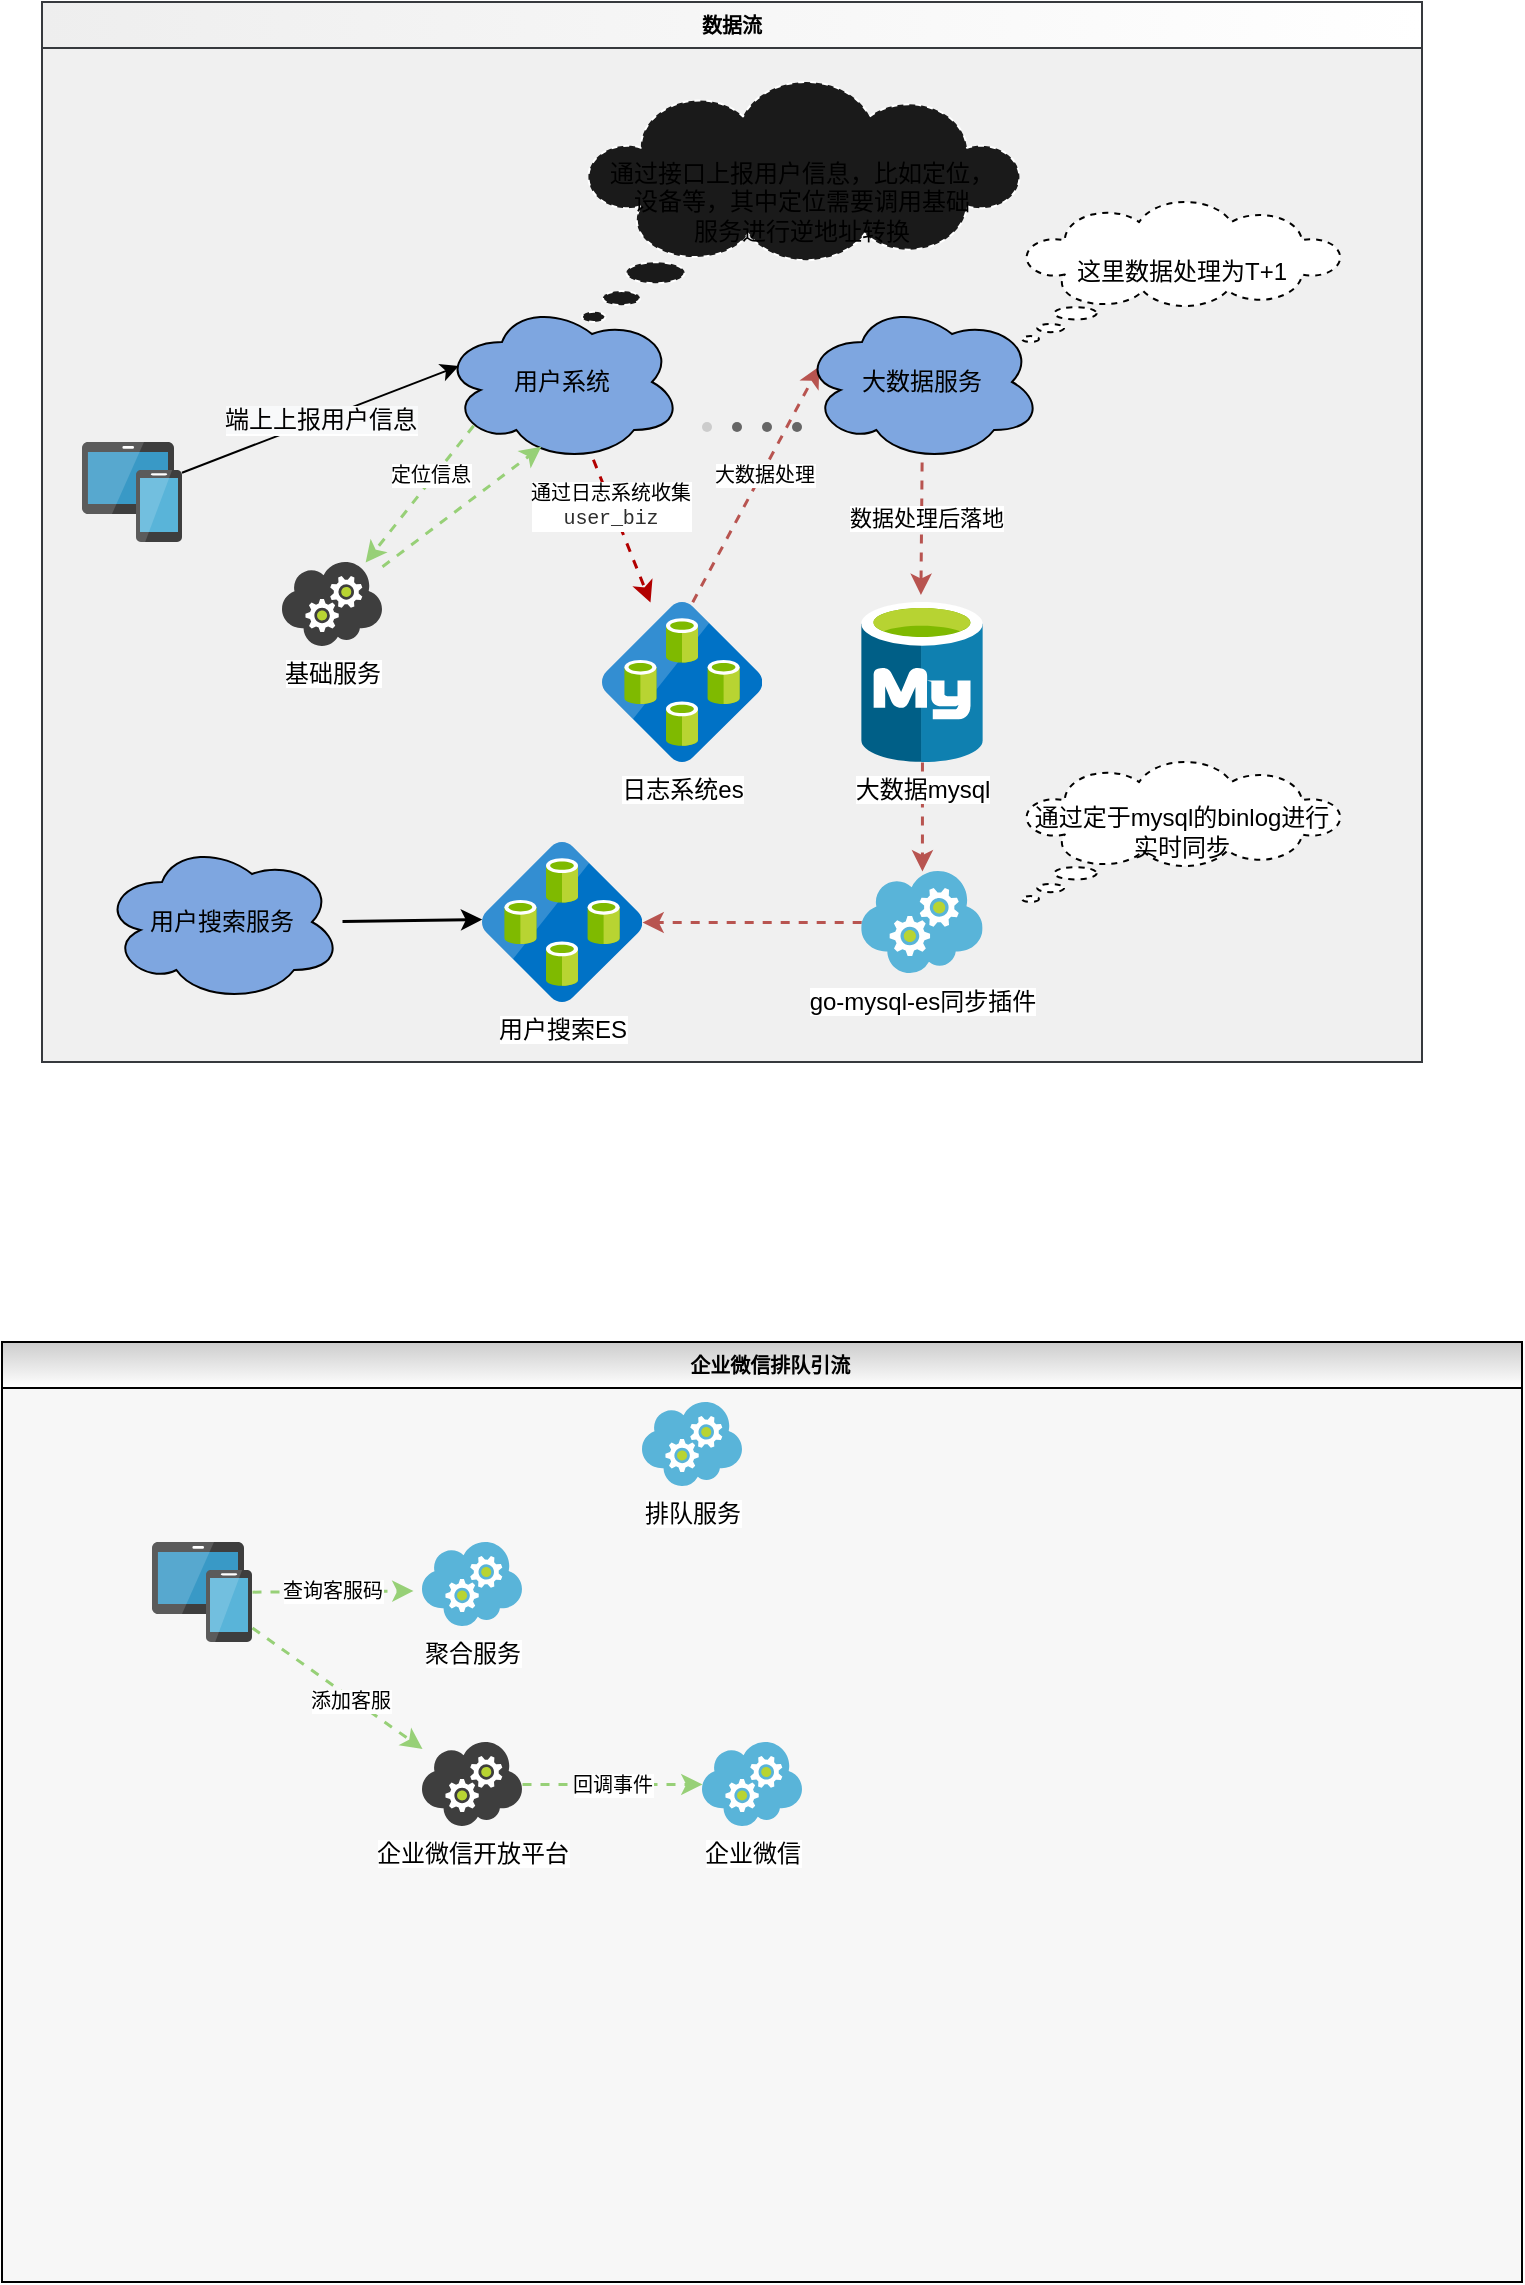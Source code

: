 <mxfile>
    <diagram id="5ELRszYO8C1h0JJzNTCh" name="第 1 页">
        <mxGraphModel dx="898" dy="635" grid="1" gridSize="10" guides="1" tooltips="1" connect="1" arrows="1" fold="1" page="1" pageScale="1" pageWidth="3300" pageHeight="4681" background="none" math="0" shadow="0">
            <root>
                <mxCell id="0"/>
                <mxCell id="1" parent="0"/>
                <mxCell id="WSn1wI4g_E6U5KO4R4vN-63" value="数据流" style="swimlane;fontSize=10;fillColor=#eeeeee;swimlaneFillColor=#F0F0F0;strokeColor=#36393d;gradientColor=#ffffff;gradientDirection=east;" parent="1" vertex="1">
                    <mxGeometry x="160" y="160" width="690" height="530" as="geometry">
                        <mxRectangle x="160" y="160" width="80" height="23" as="alternateBounds"/>
                    </mxGeometry>
                </mxCell>
                <mxCell id="WSn1wI4g_E6U5KO4R4vN-22" style="edgeStyle=none;orthogonalLoop=1;jettySize=auto;html=1;strokeWidth=1.5;fontSize=8;rounded=0;noJump=0;fillColor=#e51400;strokeColor=#B20000;dashed=1;" parent="1" source="WSn1wI4g_E6U5KO4R4vN-1" target="WSn1wI4g_E6U5KO4R4vN-31" edge="1">
                    <mxGeometry relative="1" as="geometry">
                        <mxPoint x="420" y="450" as="targetPoint"/>
                    </mxGeometry>
                </mxCell>
                <mxCell id="WSn1wI4g_E6U5KO4R4vN-23" value="通过日志系统收集&lt;br style=&quot;font-size: 10px;&quot;&gt;&lt;span style=&quot;color: rgb(45, 45, 45); font-family: &amp;quot;Roboto Mono&amp;quot;, Consolas, Menlo, Courier, monospace; font-size: 10px; letter-spacing: -0.07px; text-align: start;&quot;&gt;user_biz&lt;/span&gt;" style="edgeLabel;html=1;align=center;verticalAlign=middle;resizable=0;points=[];fontSize=10;" parent="WSn1wI4g_E6U5KO4R4vN-22" vertex="1" connectable="0">
                    <mxGeometry x="-0.35" y="-1" relative="1" as="geometry">
                        <mxPoint as="offset"/>
                    </mxGeometry>
                </mxCell>
                <mxCell id="WSn1wI4g_E6U5KO4R4vN-50" style="edgeStyle=none;rounded=0;sketch=0;orthogonalLoop=1;jettySize=auto;html=1;exitX=0.13;exitY=0.77;exitDx=0;exitDy=0;exitPerimeter=0;shadow=0;fontSize=10;startFill=1;endFill=1;strokeColor=#97D077;strokeWidth=1.5;dashed=1;" parent="1" source="WSn1wI4g_E6U5KO4R4vN-1" target="WSn1wI4g_E6U5KO4R4vN-49" edge="1">
                    <mxGeometry relative="1" as="geometry"/>
                </mxCell>
                <mxCell id="WSn1wI4g_E6U5KO4R4vN-52" value="定位信息" style="edgeLabel;html=1;align=center;verticalAlign=middle;resizable=0;points=[];fontSize=10;" parent="WSn1wI4g_E6U5KO4R4vN-50" vertex="1" connectable="0">
                    <mxGeometry x="-0.251" y="-2" relative="1" as="geometry">
                        <mxPoint as="offset"/>
                    </mxGeometry>
                </mxCell>
                <mxCell id="WSn1wI4g_E6U5KO4R4vN-1" value="用户系统" style="ellipse;shape=cloud;whiteSpace=wrap;html=1;fillColor=#7EA6E0;" parent="1" vertex="1">
                    <mxGeometry x="360" y="310" width="120" height="80" as="geometry"/>
                </mxCell>
                <mxCell id="WSn1wI4g_E6U5KO4R4vN-15" value="&lt;span style=&quot;font-size: 12px; background-color: rgb(248, 249, 250);&quot;&gt;端上上报用户信息&lt;/span&gt;" style="rounded=0;orthogonalLoop=1;jettySize=auto;html=1;entryX=0.07;entryY=0.4;entryDx=0;entryDy=0;entryPerimeter=0;startFill=1;endFill=1;" parent="1" source="WSn1wI4g_E6U5KO4R4vN-7" target="WSn1wI4g_E6U5KO4R4vN-1" edge="1">
                    <mxGeometry relative="1" as="geometry"/>
                </mxCell>
                <mxCell id="WSn1wI4g_E6U5KO4R4vN-7" value="" style="sketch=0;aspect=fixed;html=1;points=[];align=center;image;fontSize=12;image=img/lib/mscae/Devices_Groups.svg;fillColor=#CCCCCC;" parent="1" vertex="1">
                    <mxGeometry x="180" y="380" width="50" height="50" as="geometry"/>
                </mxCell>
                <mxCell id="WSn1wI4g_E6U5KO4R4vN-25" style="edgeStyle=none;rounded=1;orthogonalLoop=1;jettySize=auto;html=1;entryX=0.07;entryY=0.4;entryDx=0;entryDy=0;entryPerimeter=0;fillColor=#f8cecc;strokeColor=#b85450;dashed=1;strokeWidth=1.5;exitX=0.564;exitY=-0.002;exitDx=0;exitDy=0;exitPerimeter=0;" parent="1" source="WSn1wI4g_E6U5KO4R4vN-31" target="WSn1wI4g_E6U5KO4R4vN-24" edge="1">
                    <mxGeometry relative="1" as="geometry">
                        <mxPoint x="450" y="455.421" as="sourcePoint"/>
                    </mxGeometry>
                </mxCell>
                <mxCell id="WSn1wI4g_E6U5KO4R4vN-26" value="大数据处理" style="edgeLabel;html=1;align=center;verticalAlign=middle;resizable=0;points=[];fontSize=10;" parent="WSn1wI4g_E6U5KO4R4vN-25" vertex="1" connectable="0">
                    <mxGeometry x="0.089" y="-1" relative="1" as="geometry">
                        <mxPoint as="offset"/>
                    </mxGeometry>
                </mxCell>
                <mxCell id="WSn1wI4g_E6U5KO4R4vN-28" style="edgeStyle=none;rounded=1;orthogonalLoop=1;jettySize=auto;html=1;entryX=0.487;entryY=-0.047;entryDx=0;entryDy=0;entryPerimeter=0;strokeColor=#b85450;fillColor=#f8cecc;dashed=1;strokeWidth=1.5;" parent="1" source="WSn1wI4g_E6U5KO4R4vN-24" target="WSn1wI4g_E6U5KO4R4vN-30" edge="1">
                    <mxGeometry relative="1" as="geometry">
                        <mxPoint x="600" y="450" as="targetPoint"/>
                    </mxGeometry>
                </mxCell>
                <mxCell id="WSn1wI4g_E6U5KO4R4vN-29" value="数据处理后落地" style="edgeLabel;html=1;align=center;verticalAlign=middle;resizable=0;points=[];" parent="WSn1wI4g_E6U5KO4R4vN-28" vertex="1" connectable="0">
                    <mxGeometry x="-0.167" y="2" relative="1" as="geometry">
                        <mxPoint as="offset"/>
                    </mxGeometry>
                </mxCell>
                <mxCell id="WSn1wI4g_E6U5KO4R4vN-24" value="大数据服务" style="ellipse;shape=cloud;whiteSpace=wrap;html=1;fillColor=#7EA6E0;" parent="1" vertex="1">
                    <mxGeometry x="540" y="310" width="120" height="80" as="geometry"/>
                </mxCell>
                <mxCell id="WSn1wI4g_E6U5KO4R4vN-36" style="edgeStyle=none;rounded=1;orthogonalLoop=1;jettySize=auto;html=1;strokeColor=#b85450;fillColor=#f8cecc;dashed=1;strokeWidth=1.5;" parent="1" source="WSn1wI4g_E6U5KO4R4vN-30" target="WSn1wI4g_E6U5KO4R4vN-35" edge="1">
                    <mxGeometry relative="1" as="geometry"/>
                </mxCell>
                <mxCell id="WSn1wI4g_E6U5KO4R4vN-30" value="大数据mysql" style="sketch=0;aspect=fixed;html=1;points=[];align=center;image;fontSize=12;image=img/lib/mscae/Azure_Database_for_MySQL_servers.svg;fillColor=#CCCCCC;" parent="1" vertex="1">
                    <mxGeometry x="569.6" y="460" width="60.8" height="80" as="geometry"/>
                </mxCell>
                <mxCell id="WSn1wI4g_E6U5KO4R4vN-31" value="日志系统es" style="sketch=0;aspect=fixed;html=1;points=[];align=center;image;fontSize=12;image=img/lib/mscae/Elastic_Database_Pools.svg;fillColor=#CCCCCC;" parent="1" vertex="1">
                    <mxGeometry x="440" y="460" width="80" height="80" as="geometry"/>
                </mxCell>
                <mxCell id="WSn1wI4g_E6U5KO4R4vN-34" value="用户搜索ES" style="sketch=0;aspect=fixed;html=1;points=[];align=center;image;fontSize=12;image=img/lib/mscae/Elastic_Database_Pools.svg;fillColor=#CCCCCC;" parent="1" vertex="1">
                    <mxGeometry x="380" y="580" width="80" height="80" as="geometry"/>
                </mxCell>
                <mxCell id="WSn1wI4g_E6U5KO4R4vN-37" style="edgeStyle=none;rounded=1;orthogonalLoop=1;jettySize=auto;html=1;strokeColor=#b85450;fillColor=#f8cecc;dashed=1;strokeWidth=1.5;" parent="1" source="WSn1wI4g_E6U5KO4R4vN-35" target="WSn1wI4g_E6U5KO4R4vN-34" edge="1">
                    <mxGeometry relative="1" as="geometry"/>
                </mxCell>
                <mxCell id="WSn1wI4g_E6U5KO4R4vN-35" value="go-mysql-es同步插件" style="sketch=0;aspect=fixed;html=1;points=[];align=center;image;fontSize=12;image=img/lib/mscae/Cloud_Services_Classic.svg;fillColor=#CCCCCC;" parent="1" vertex="1">
                    <mxGeometry x="569.6" y="594.5" width="60.71" height="51" as="geometry"/>
                </mxCell>
                <mxCell id="WSn1wI4g_E6U5KO4R4vN-45" style="edgeStyle=none;rounded=0;sketch=0;orthogonalLoop=1;jettySize=auto;html=1;entryX=-0.002;entryY=0.482;entryDx=0;entryDy=0;entryPerimeter=0;shadow=0;fontSize=10;startFill=1;endFill=1;strokeWidth=1.5;" parent="1" source="WSn1wI4g_E6U5KO4R4vN-38" target="WSn1wI4g_E6U5KO4R4vN-34" edge="1">
                    <mxGeometry relative="1" as="geometry"/>
                </mxCell>
                <mxCell id="WSn1wI4g_E6U5KO4R4vN-38" value="用户搜索服务" style="ellipse;shape=cloud;whiteSpace=wrap;html=1;fillColor=#7EA6E0;" parent="1" vertex="1">
                    <mxGeometry x="190" y="580" width="120" height="80" as="geometry"/>
                </mxCell>
                <mxCell id="WSn1wI4g_E6U5KO4R4vN-40" value="通过定于mysql的binlog进行实时同步" style="whiteSpace=wrap;html=1;shape=mxgraph.basic.cloud_callout;dashed=1;" parent="1" vertex="1">
                    <mxGeometry x="650" y="540" width="160" height="70" as="geometry"/>
                </mxCell>
                <mxCell id="WSn1wI4g_E6U5KO4R4vN-51" style="edgeStyle=none;rounded=0;sketch=0;orthogonalLoop=1;jettySize=auto;html=1;entryX=0.412;entryY=0.901;entryDx=0;entryDy=0;entryPerimeter=0;shadow=0;fontSize=10;startFill=1;endFill=1;strokeColor=#97D077;strokeWidth=1.5;dashed=1;" parent="1" source="WSn1wI4g_E6U5KO4R4vN-49" target="WSn1wI4g_E6U5KO4R4vN-1" edge="1">
                    <mxGeometry relative="1" as="geometry"/>
                </mxCell>
                <mxCell id="WSn1wI4g_E6U5KO4R4vN-49" value="基础服务" style="sketch=0;aspect=fixed;html=1;points=[];align=center;image;fontSize=12;image=img/lib/mscae/Cloud_Service.svg;fillColor=#7EA6E0;" parent="1" vertex="1">
                    <mxGeometry x="280" y="440" width="50" height="42" as="geometry"/>
                </mxCell>
                <mxCell id="WSn1wI4g_E6U5KO4R4vN-60" value="这里数据处理为T+1" style="whiteSpace=wrap;html=1;shape=mxgraph.basic.cloud_callout;dashed=1;" parent="1" vertex="1">
                    <mxGeometry x="650" y="260" width="160" height="70" as="geometry"/>
                </mxCell>
                <mxCell id="WSn1wI4g_E6U5KO4R4vN-53" value="通过接口上报用户信息，比如定位，&lt;br&gt;设备等，其中定位需要调用基础&lt;br&gt;服务进行逆地址转换" style="whiteSpace=wrap;html=1;shape=mxgraph.basic.cloud_callout;fillColor=#1A1A1A;dashed=1;strokeColor=#FFFFFF;" parent="1" vertex="1">
                    <mxGeometry x="430" y="200" width="220" height="120" as="geometry"/>
                </mxCell>
                <mxCell id="WSn1wI4g_E6U5KO4R4vN-64" value="   企业微信排队引流" style="swimlane;fontSize=10;fillColor=#CCCCCC;gradientColor=#ffffff;gradientDirection=south;swimlaneFillColor=#F7F7F7;" parent="1" vertex="1">
                    <mxGeometry x="140" y="830" width="760" height="470" as="geometry">
                        <mxRectangle x="140" y="830" width="80" height="23" as="alternateBounds"/>
                    </mxGeometry>
                </mxCell>
                <mxCell id="WSn1wI4g_E6U5KO4R4vN-74" style="edgeStyle=none;rounded=0;sketch=0;orthogonalLoop=1;jettySize=auto;html=1;entryX=-0.09;entryY=0.577;entryDx=0;entryDy=0;entryPerimeter=0;shadow=0;dashed=1;fontSize=10;startFill=1;endFill=1;strokeColor=#97D077;strokeWidth=1.5;" parent="WSn1wI4g_E6U5KO4R4vN-64" source="WSn1wI4g_E6U5KO4R4vN-67" target="WSn1wI4g_E6U5KO4R4vN-73" edge="1">
                    <mxGeometry relative="1" as="geometry"/>
                </mxCell>
                <mxCell id="WSn1wI4g_E6U5KO4R4vN-77" value="查询客服码" style="edgeLabel;html=1;align=center;verticalAlign=middle;resizable=0;points=[];fontSize=10;" parent="WSn1wI4g_E6U5KO4R4vN-74" vertex="1" connectable="0">
                    <mxGeometry x="-0.004" y="1" relative="1" as="geometry">
                        <mxPoint as="offset"/>
                    </mxGeometry>
                </mxCell>
                <mxCell id="WSn1wI4g_E6U5KO4R4vN-78" style="edgeStyle=none;rounded=0;sketch=0;orthogonalLoop=1;jettySize=auto;html=1;shadow=0;dashed=1;fontSize=10;startFill=1;endFill=1;strokeColor=#97D077;strokeWidth=1.5;" parent="WSn1wI4g_E6U5KO4R4vN-64" source="WSn1wI4g_E6U5KO4R4vN-67" target="WSn1wI4g_E6U5KO4R4vN-71" edge="1">
                    <mxGeometry relative="1" as="geometry"/>
                </mxCell>
                <mxCell id="WSn1wI4g_E6U5KO4R4vN-79" value="添加客服" style="edgeLabel;html=1;align=center;verticalAlign=middle;resizable=0;points=[];fontSize=10;" parent="WSn1wI4g_E6U5KO4R4vN-78" vertex="1" connectable="0">
                    <mxGeometry x="0.157" y="-1" relative="1" as="geometry">
                        <mxPoint as="offset"/>
                    </mxGeometry>
                </mxCell>
                <mxCell id="WSn1wI4g_E6U5KO4R4vN-67" value="" style="sketch=0;aspect=fixed;html=1;points=[];align=center;image;fontSize=12;image=img/lib/mscae/Devices_Groups.svg;fillColor=#CCCCCC;gradientColor=#ffffff;gradientDirection=south;" parent="WSn1wI4g_E6U5KO4R4vN-64" vertex="1">
                    <mxGeometry x="75" y="100" width="50" height="50" as="geometry"/>
                </mxCell>
                <mxCell id="WSn1wI4g_E6U5KO4R4vN-69" value="排队服务" style="sketch=0;aspect=fixed;html=1;points=[];align=center;image;fontSize=12;image=img/lib/mscae/Cloud_Services_Classic.svg;fillColor=#CCCCCC;gradientColor=#ffffff;gradientDirection=south;" parent="WSn1wI4g_E6U5KO4R4vN-64" vertex="1">
                    <mxGeometry x="320" y="30" width="50" height="42" as="geometry"/>
                </mxCell>
                <mxCell id="WSn1wI4g_E6U5KO4R4vN-70" value="企业微信" style="sketch=0;aspect=fixed;html=1;points=[];align=center;image;fontSize=12;image=img/lib/mscae/Cloud_Services_Classic.svg;fillColor=#CCCCCC;gradientColor=#ffffff;gradientDirection=south;" parent="WSn1wI4g_E6U5KO4R4vN-64" vertex="1">
                    <mxGeometry x="350" y="200" width="50" height="42" as="geometry"/>
                </mxCell>
                <mxCell id="WSn1wI4g_E6U5KO4R4vN-80" value="回调事件" style="edgeStyle=none;rounded=0;sketch=0;orthogonalLoop=1;jettySize=auto;html=1;shadow=0;dashed=1;fontSize=10;startFill=1;endFill=1;strokeColor=#97D077;strokeWidth=1.5;" parent="WSn1wI4g_E6U5KO4R4vN-64" source="WSn1wI4g_E6U5KO4R4vN-71" target="WSn1wI4g_E6U5KO4R4vN-70" edge="1">
                    <mxGeometry relative="1" as="geometry"/>
                </mxCell>
                <mxCell id="WSn1wI4g_E6U5KO4R4vN-71" value="企业微信开放平台" style="sketch=0;aspect=fixed;html=1;points=[];align=center;image;fontSize=12;image=img/lib/mscae/Cloud_Service.svg;fillColor=#CCCCCC;gradientColor=#ffffff;gradientDirection=south;" parent="WSn1wI4g_E6U5KO4R4vN-64" vertex="1">
                    <mxGeometry x="210" y="200" width="50" height="42" as="geometry"/>
                </mxCell>
                <mxCell id="WSn1wI4g_E6U5KO4R4vN-73" value="聚合服务" style="sketch=0;aspect=fixed;html=1;points=[];align=center;image;fontSize=12;image=img/lib/mscae/Cloud_Services_Classic.svg;fillColor=#CCCCCC;gradientColor=#ffffff;gradientDirection=south;" parent="WSn1wI4g_E6U5KO4R4vN-64" vertex="1">
                    <mxGeometry x="210" y="100" width="50" height="42" as="geometry"/>
                </mxCell>
                <mxCell id="WSn1wI4g_E6U5KO4R4vN-66" value="" style="verticalLabelPosition=bottom;verticalAlign=top;html=1;shadow=0;dashed=0;strokeWidth=1;shape=mxgraph.ios.iPageControl;fillColor=#666666;strokeColor=#cccccc;sketch=0;fontSize=10;" parent="1" vertex="1">
                    <mxGeometry x="490" y="370" width="50" height="5" as="geometry"/>
                </mxCell>
            </root>
        </mxGraphModel>
    </diagram>
</mxfile>